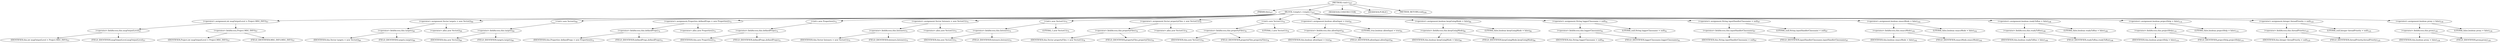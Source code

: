 digraph "&lt;init&gt;" {  
"307" [label = <(METHOD,&lt;init&gt;)<SUB>257</SUB>> ]
"308" [label = <(PARAM,this)<SUB>257</SUB>> ]
"309" [label = <(BLOCK,&lt;empty&gt;,&lt;empty&gt;)<SUB>257</SUB>> ]
"310" [label = <(&lt;operator&gt;.assignment,int msgOutputLevel = Project.MSG_INFO)<SUB>57</SUB>> ]
"311" [label = <(&lt;operator&gt;.fieldAccess,this.msgOutputLevel)<SUB>57</SUB>> ]
"312" [label = <(IDENTIFIER,this,int msgOutputLevel = Project.MSG_INFO)<SUB>57</SUB>> ]
"313" [label = <(FIELD_IDENTIFIER,msgOutputLevel,msgOutputLevel)<SUB>57</SUB>> ]
"314" [label = <(&lt;operator&gt;.fieldAccess,Project.MSG_INFO)<SUB>57</SUB>> ]
"315" [label = <(IDENTIFIER,Project,int msgOutputLevel = Project.MSG_INFO)<SUB>57</SUB>> ]
"316" [label = <(FIELD_IDENTIFIER,MSG_INFO,MSG_INFO)<SUB>57</SUB>> ]
"317" [label = <(&lt;operator&gt;.assignment,Vector targets = new Vector())<SUB>69</SUB>> ]
"318" [label = <(&lt;operator&gt;.fieldAccess,this.targets)<SUB>69</SUB>> ]
"319" [label = <(IDENTIFIER,this,Vector targets = new Vector())<SUB>69</SUB>> ]
"320" [label = <(FIELD_IDENTIFIER,targets,targets)<SUB>69</SUB>> ]
"321" [label = <(&lt;operator&gt;.alloc,new Vector())<SUB>69</SUB>> ]
"322" [label = <(&lt;init&gt;,new Vector())<SUB>69</SUB>> ]
"323" [label = <(&lt;operator&gt;.fieldAccess,this.targets)<SUB>69</SUB>> ]
"324" [label = <(IDENTIFIER,this,new Vector())<SUB>69</SUB>> ]
"325" [label = <(FIELD_IDENTIFIER,targets,targets)<SUB>69</SUB>> ]
"326" [label = <(&lt;operator&gt;.assignment,Properties definedProps = new Properties())<SUB>72</SUB>> ]
"327" [label = <(&lt;operator&gt;.fieldAccess,this.definedProps)<SUB>72</SUB>> ]
"328" [label = <(IDENTIFIER,this,Properties definedProps = new Properties())<SUB>72</SUB>> ]
"329" [label = <(FIELD_IDENTIFIER,definedProps,definedProps)<SUB>72</SUB>> ]
"330" [label = <(&lt;operator&gt;.alloc,new Properties())<SUB>72</SUB>> ]
"331" [label = <(&lt;init&gt;,new Properties())<SUB>72</SUB>> ]
"332" [label = <(&lt;operator&gt;.fieldAccess,this.definedProps)<SUB>72</SUB>> ]
"333" [label = <(IDENTIFIER,this,new Properties())<SUB>72</SUB>> ]
"334" [label = <(FIELD_IDENTIFIER,definedProps,definedProps)<SUB>72</SUB>> ]
"335" [label = <(&lt;operator&gt;.assignment,Vector listeners = new Vector(1))<SUB>75</SUB>> ]
"336" [label = <(&lt;operator&gt;.fieldAccess,this.listeners)<SUB>75</SUB>> ]
"337" [label = <(IDENTIFIER,this,Vector listeners = new Vector(1))<SUB>75</SUB>> ]
"338" [label = <(FIELD_IDENTIFIER,listeners,listeners)<SUB>75</SUB>> ]
"339" [label = <(&lt;operator&gt;.alloc,new Vector(1))<SUB>75</SUB>> ]
"340" [label = <(&lt;init&gt;,new Vector(1))<SUB>75</SUB>> ]
"341" [label = <(&lt;operator&gt;.fieldAccess,this.listeners)<SUB>75</SUB>> ]
"342" [label = <(IDENTIFIER,this,new Vector(1))<SUB>75</SUB>> ]
"343" [label = <(FIELD_IDENTIFIER,listeners,listeners)<SUB>75</SUB>> ]
"344" [label = <(LITERAL,1,new Vector(1))<SUB>75</SUB>> ]
"345" [label = <(&lt;operator&gt;.assignment,Vector propertyFiles = new Vector(1))<SUB>78</SUB>> ]
"346" [label = <(&lt;operator&gt;.fieldAccess,this.propertyFiles)<SUB>78</SUB>> ]
"347" [label = <(IDENTIFIER,this,Vector propertyFiles = new Vector(1))<SUB>78</SUB>> ]
"348" [label = <(FIELD_IDENTIFIER,propertyFiles,propertyFiles)<SUB>78</SUB>> ]
"349" [label = <(&lt;operator&gt;.alloc,new Vector(1))<SUB>78</SUB>> ]
"350" [label = <(&lt;init&gt;,new Vector(1))<SUB>78</SUB>> ]
"351" [label = <(&lt;operator&gt;.fieldAccess,this.propertyFiles)<SUB>78</SUB>> ]
"352" [label = <(IDENTIFIER,this,new Vector(1))<SUB>78</SUB>> ]
"353" [label = <(FIELD_IDENTIFIER,propertyFiles,propertyFiles)<SUB>78</SUB>> ]
"354" [label = <(LITERAL,1,new Vector(1))<SUB>78</SUB>> ]
"355" [label = <(&lt;operator&gt;.assignment,boolean allowInput = true)<SUB>81</SUB>> ]
"356" [label = <(&lt;operator&gt;.fieldAccess,this.allowInput)<SUB>81</SUB>> ]
"357" [label = <(IDENTIFIER,this,boolean allowInput = true)<SUB>81</SUB>> ]
"358" [label = <(FIELD_IDENTIFIER,allowInput,allowInput)<SUB>81</SUB>> ]
"359" [label = <(LITERAL,true,boolean allowInput = true)<SUB>81</SUB>> ]
"360" [label = <(&lt;operator&gt;.assignment,boolean keepGoingMode = false)<SUB>84</SUB>> ]
"361" [label = <(&lt;operator&gt;.fieldAccess,this.keepGoingMode)<SUB>84</SUB>> ]
"362" [label = <(IDENTIFIER,this,boolean keepGoingMode = false)<SUB>84</SUB>> ]
"363" [label = <(FIELD_IDENTIFIER,keepGoingMode,keepGoingMode)<SUB>84</SUB>> ]
"364" [label = <(LITERAL,false,boolean keepGoingMode = false)<SUB>84</SUB>> ]
"365" [label = <(&lt;operator&gt;.assignment,String loggerClassname = null)<SUB>91</SUB>> ]
"366" [label = <(&lt;operator&gt;.fieldAccess,this.loggerClassname)<SUB>91</SUB>> ]
"367" [label = <(IDENTIFIER,this,String loggerClassname = null)<SUB>91</SUB>> ]
"368" [label = <(FIELD_IDENTIFIER,loggerClassname,loggerClassname)<SUB>91</SUB>> ]
"369" [label = <(LITERAL,null,String loggerClassname = null)<SUB>91</SUB>> ]
"370" [label = <(&lt;operator&gt;.assignment,String inputHandlerClassname = null)<SUB>97</SUB>> ]
"371" [label = <(&lt;operator&gt;.fieldAccess,this.inputHandlerClassname)<SUB>97</SUB>> ]
"372" [label = <(IDENTIFIER,this,String inputHandlerClassname = null)<SUB>97</SUB>> ]
"373" [label = <(FIELD_IDENTIFIER,inputHandlerClassname,inputHandlerClassname)<SUB>97</SUB>> ]
"374" [label = <(LITERAL,null,String inputHandlerClassname = null)<SUB>97</SUB>> ]
"375" [label = <(&lt;operator&gt;.assignment,boolean emacsMode = false)<SUB>102</SUB>> ]
"376" [label = <(&lt;operator&gt;.fieldAccess,this.emacsMode)<SUB>102</SUB>> ]
"377" [label = <(IDENTIFIER,this,boolean emacsMode = false)<SUB>102</SUB>> ]
"378" [label = <(FIELD_IDENTIFIER,emacsMode,emacsMode)<SUB>102</SUB>> ]
"379" [label = <(LITERAL,false,boolean emacsMode = false)<SUB>102</SUB>> ]
"380" [label = <(&lt;operator&gt;.assignment,boolean readyToRun = false)<SUB>108</SUB>> ]
"381" [label = <(&lt;operator&gt;.fieldAccess,this.readyToRun)<SUB>108</SUB>> ]
"382" [label = <(IDENTIFIER,this,boolean readyToRun = false)<SUB>108</SUB>> ]
"383" [label = <(FIELD_IDENTIFIER,readyToRun,readyToRun)<SUB>108</SUB>> ]
"384" [label = <(LITERAL,false,boolean readyToRun = false)<SUB>108</SUB>> ]
"385" [label = <(&lt;operator&gt;.assignment,boolean projectHelp = false)<SUB>114</SUB>> ]
"386" [label = <(&lt;operator&gt;.fieldAccess,this.projectHelp)<SUB>114</SUB>> ]
"387" [label = <(IDENTIFIER,this,boolean projectHelp = false)<SUB>114</SUB>> ]
"388" [label = <(FIELD_IDENTIFIER,projectHelp,projectHelp)<SUB>114</SUB>> ]
"389" [label = <(LITERAL,false,boolean projectHelp = false)<SUB>114</SUB>> ]
"390" [label = <(&lt;operator&gt;.assignment,Integer threadPriority = null)<SUB>125</SUB>> ]
"391" [label = <(&lt;operator&gt;.fieldAccess,this.threadPriority)<SUB>125</SUB>> ]
"392" [label = <(IDENTIFIER,this,Integer threadPriority = null)<SUB>125</SUB>> ]
"393" [label = <(FIELD_IDENTIFIER,threadPriority,threadPriority)<SUB>125</SUB>> ]
"394" [label = <(LITERAL,null,Integer threadPriority = null)<SUB>125</SUB>> ]
"395" [label = <(&lt;operator&gt;.assignment,boolean proxy = false)<SUB>130</SUB>> ]
"396" [label = <(&lt;operator&gt;.fieldAccess,this.proxy)<SUB>130</SUB>> ]
"397" [label = <(IDENTIFIER,this,boolean proxy = false)<SUB>130</SUB>> ]
"398" [label = <(FIELD_IDENTIFIER,proxy,proxy)<SUB>130</SUB>> ]
"399" [label = <(LITERAL,false,boolean proxy = false)<SUB>130</SUB>> ]
"400" [label = <(MODIFIER,CONSTRUCTOR)> ]
"401" [label = <(MODIFIER,PUBLIC)> ]
"402" [label = <(METHOD_RETURN,void)<SUB>258</SUB>> ]
  "307" -> "308" 
  "307" -> "309" 
  "307" -> "400" 
  "307" -> "401" 
  "307" -> "402" 
  "309" -> "310" 
  "309" -> "317" 
  "309" -> "322" 
  "309" -> "326" 
  "309" -> "331" 
  "309" -> "335" 
  "309" -> "340" 
  "309" -> "345" 
  "309" -> "350" 
  "309" -> "355" 
  "309" -> "360" 
  "309" -> "365" 
  "309" -> "370" 
  "309" -> "375" 
  "309" -> "380" 
  "309" -> "385" 
  "309" -> "390" 
  "309" -> "395" 
  "310" -> "311" 
  "310" -> "314" 
  "311" -> "312" 
  "311" -> "313" 
  "314" -> "315" 
  "314" -> "316" 
  "317" -> "318" 
  "317" -> "321" 
  "318" -> "319" 
  "318" -> "320" 
  "322" -> "323" 
  "323" -> "324" 
  "323" -> "325" 
  "326" -> "327" 
  "326" -> "330" 
  "327" -> "328" 
  "327" -> "329" 
  "331" -> "332" 
  "332" -> "333" 
  "332" -> "334" 
  "335" -> "336" 
  "335" -> "339" 
  "336" -> "337" 
  "336" -> "338" 
  "340" -> "341" 
  "340" -> "344" 
  "341" -> "342" 
  "341" -> "343" 
  "345" -> "346" 
  "345" -> "349" 
  "346" -> "347" 
  "346" -> "348" 
  "350" -> "351" 
  "350" -> "354" 
  "351" -> "352" 
  "351" -> "353" 
  "355" -> "356" 
  "355" -> "359" 
  "356" -> "357" 
  "356" -> "358" 
  "360" -> "361" 
  "360" -> "364" 
  "361" -> "362" 
  "361" -> "363" 
  "365" -> "366" 
  "365" -> "369" 
  "366" -> "367" 
  "366" -> "368" 
  "370" -> "371" 
  "370" -> "374" 
  "371" -> "372" 
  "371" -> "373" 
  "375" -> "376" 
  "375" -> "379" 
  "376" -> "377" 
  "376" -> "378" 
  "380" -> "381" 
  "380" -> "384" 
  "381" -> "382" 
  "381" -> "383" 
  "385" -> "386" 
  "385" -> "389" 
  "386" -> "387" 
  "386" -> "388" 
  "390" -> "391" 
  "390" -> "394" 
  "391" -> "392" 
  "391" -> "393" 
  "395" -> "396" 
  "395" -> "399" 
  "396" -> "397" 
  "396" -> "398" 
}
